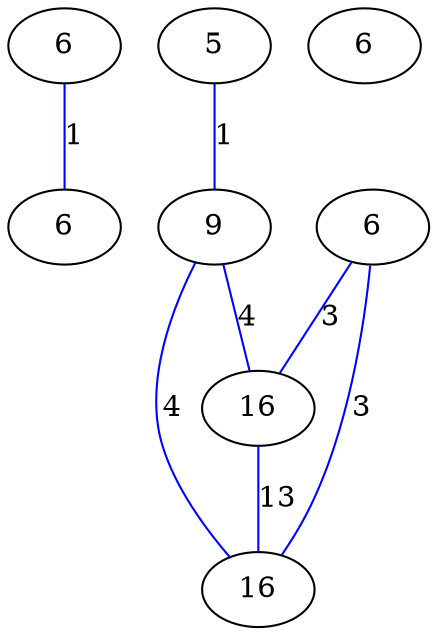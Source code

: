 graph G {
	0 [label="6"];
	1 [label="6"];
	2 [label="5"];
	3 [label="6"];
	4 [label="9"];
	5 [label="16"];
	6 [label="16"];
	7 [label="6"];
	0 -- 1 [label="1", color=blue];
	2 -- 4 [label="1", color=blue];
	3 -- 5 [label="3", color=blue];
	3 -- 6 [label="3", color=blue];
	4 -- 5 [label="4", color=blue];
	4 -- 6 [label="4", color=blue];
	5 -- 6 [label="13", color=blue];
}